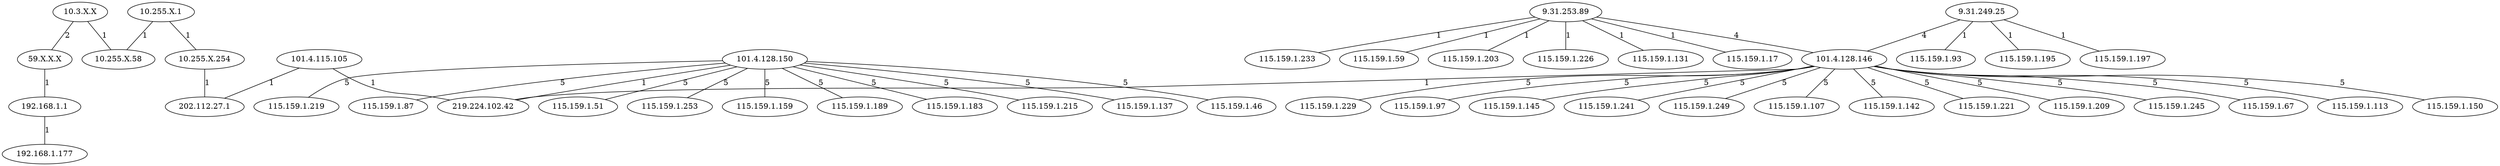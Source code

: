 graph {
    overlap = false; splines = true;
    0 [ label = "192.168.1.177" ]
    1 [ label = "115.159.1.131" ]
    2 [ label = "9.31.253.89" ]
    3 [ label = "115.159.1.17" ]
    4 [ label = "115.159.1.233" ]
    5 [ label = "115.159.1.59" ]
    6 [ label = "115.159.1.93" ]
    7 [ label = "9.31.249.25" ]
    8 [ label = "115.159.1.195" ]
    9 [ label = "115.159.1.203" ]
    10 [ label = "115.159.1.197" ]
    11 [ label = "115.159.1.51" ]
    12 [ label = "101.4.128.150" ]
    13 [ label = "101.4.128.146" ]
    14 [ label = "115.159.1.253" ]
    15 [ label = "115.159.1.229" ]
    16 [ label = "115.159.1.97" ]
    17 [ label = "115.159.1.159" ]
    18 [ label = "115.159.1.145" ]
    19 [ label = "115.159.1.241" ]
    20 [ label = "115.159.1.249" ]
    21 [ label = "115.159.1.189" ]
    22 [ label = "115.159.1.107" ]
    23 [ label = "115.159.1.183" ]
    24 [ label = "115.159.1.142" ]
    25 [ label = "115.159.1.221" ]
    26 [ label = "115.159.1.215" ]
    27 [ label = "115.159.1.209" ]
    28 [ label = "115.159.1.137" ]
    29 [ label = "115.159.1.46" ]
    30 [ label = "115.159.1.245" ]
    31 [ label = "115.159.1.67" ]
    32 [ label = "115.159.1.113" ]
    33 [ label = "115.159.1.219" ]
    34 [ label = "115.159.1.150" ]
    35 [ label = "219.224.102.42" ]
    36 [ label = "115.159.1.226" ]
    37 [ label = "192.168.1.1" ]
    38 [ label = "59.X.X.X" ]
    39 [ label = "10.3.X.X" ]
    40 [ label = "10.255.X.58" ]
    41 [ label = "10.255.X.1" ]
    42 [ label = "10.255.X.254" ]
    43 [ label = "202.112.27.1" ]
    44 [ label = "101.4.115.105" ]
    45 [ label = "115.159.1.87" ]
    2 -- 1 [ label = "1" ]
    2 -- 3 [ label = "1" ]
    2 -- 4 [ label = "1" ]
    2 -- 5 [ label = "1" ]
    7 -- 6 [ label = "1" ]
    7 -- 8 [ label = "1" ]
    2 -- 9 [ label = "1" ]
    7 -- 10 [ label = "1" ]
    12 -- 11 [ label = "5" ]
    7 -- 13 [ label = "4" ]
    12 -- 14 [ label = "5" ]
    13 -- 15 [ label = "5" ]
    13 -- 16 [ label = "5" ]
    12 -- 17 [ label = "5" ]
    13 -- 18 [ label = "5" ]
    13 -- 19 [ label = "5" ]
    13 -- 20 [ label = "5" ]
    12 -- 21 [ label = "5" ]
    13 -- 22 [ label = "5" ]
    12 -- 23 [ label = "5" ]
    13 -- 24 [ label = "5" ]
    13 -- 25 [ label = "5" ]
    12 -- 26 [ label = "5" ]
    13 -- 27 [ label = "5" ]
    12 -- 28 [ label = "5" ]
    12 -- 29 [ label = "5" ]
    13 -- 30 [ label = "5" ]
    13 -- 31 [ label = "5" ]
    13 -- 32 [ label = "5" ]
    12 -- 33 [ label = "5" ]
    13 -- 34 [ label = "5" ]
    13 -- 35 [ label = "1" ]
    2 -- 13 [ label = "4" ]
    2 -- 36 [ label = "1" ]
    37 -- 0 [ label = "1" ]
    38 -- 37 [ label = "1" ]
    39 -- 38 [ label = "2" ]
    39 -- 40 [ label = "1" ]
    41 -- 40 [ label = "1" ]
    41 -- 42 [ label = "1" ]
    42 -- 43 [ label = "1" ]
    44 -- 43 [ label = "1" ]
    44 -- 35 [ label = "1" ]
    12 -- 35 [ label = "1" ]
    12 -- 45 [ label = "5" ]
}
